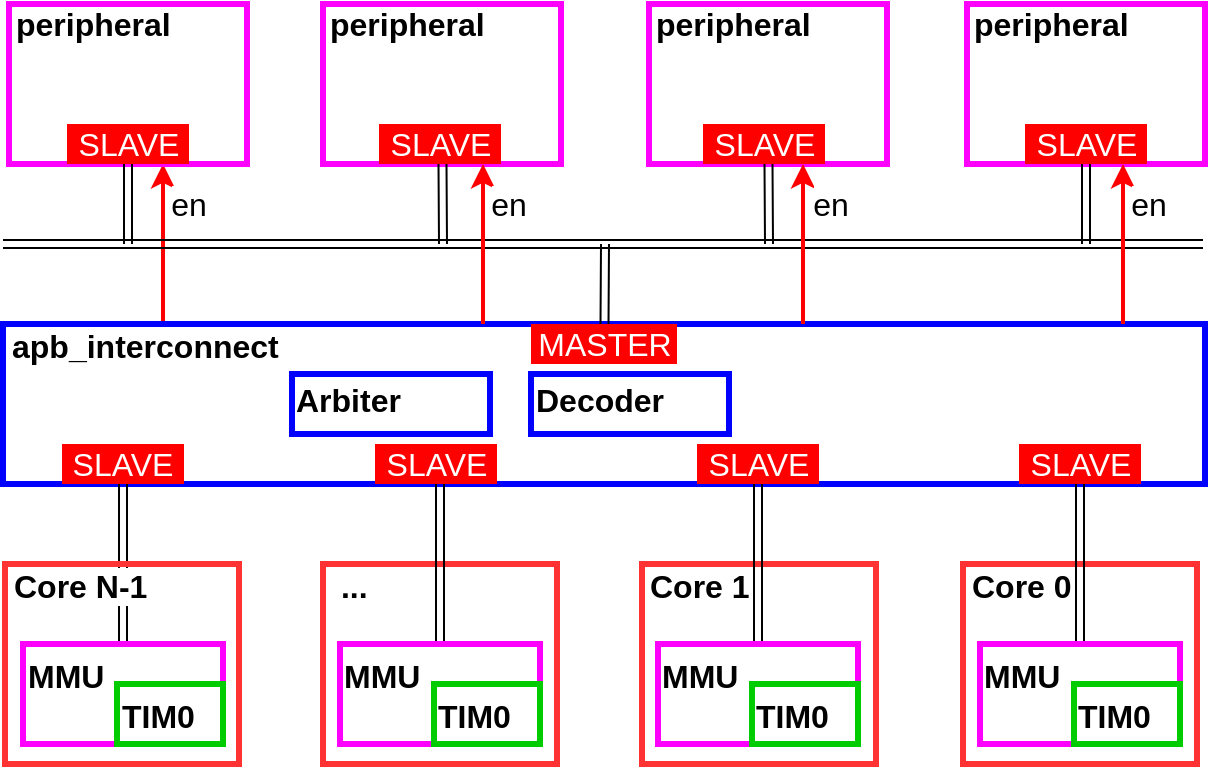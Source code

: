 <mxfile version="11.1.1" type="device"><diagram id="jMuzI6FZQHK99co1HUko" name="Page-1"><mxGraphModel dx="716" dy="400" grid="1" gridSize="10" guides="1" tooltips="1" connect="1" arrows="1" fold="1" page="1" pageScale="1" pageWidth="827" pageHeight="1169" math="0" shadow="0"><root><mxCell id="0"/><mxCell id="1" parent="0"/><mxCell id="OR2mU4QH6HwgOk6xaZ_N-3" value="&amp;nbsp;..." style="rounded=0;whiteSpace=wrap;html=1;strokeColor=#FF3333;strokeWidth=3;fillColor=none;fontSize=16;align=left;fontStyle=1;verticalAlign=top;fontFamily=Helvetica;spacing=4;spacingTop=-7;" parent="1" vertex="1"><mxGeometry x="247.5" y="740" width="117" height="100" as="geometry"/></mxCell><mxCell id="OR2mU4QH6HwgOk6xaZ_N-4" value="Core 1" style="rounded=0;whiteSpace=wrap;html=1;strokeColor=#FF3333;strokeWidth=3;fillColor=none;fontSize=16;align=left;fontStyle=1;verticalAlign=top;fontFamily=Helvetica;spacing=4;spacingTop=-7;" parent="1" vertex="1"><mxGeometry x="407" y="740" width="117" height="100" as="geometry"/></mxCell><mxCell id="OR2mU4QH6HwgOk6xaZ_N-5" value="Core 0" style="rounded=0;whiteSpace=wrap;html=1;strokeColor=#FF3333;strokeWidth=3;fillColor=none;fontSize=16;align=left;fontStyle=1;verticalAlign=top;fontFamily=Helvetica;spacing=4;spacingTop=-7;" parent="1" vertex="1"><mxGeometry x="567.5" y="740" width="117" height="100" as="geometry"/></mxCell><mxCell id="OR2mU4QH6HwgOk6xaZ_N-6" style="rounded=0;orthogonalLoop=1;jettySize=auto;html=1;exitX=0.25;exitY=0;exitDx=0;exitDy=0;fontSize=16;strokeWidth=2;edgeStyle=elbowEdgeStyle;strokeColor=#FF0000;fontFamily=Helvetica;" parent="1" source="OR2mU4QH6HwgOk6xaZ_N-7" target="OR2mU4QH6HwgOk6xaZ_N-8" edge="1"><mxGeometry relative="1" as="geometry"><Array as="points"><mxPoint x="167.5" y="570"/><mxPoint x="177.5" y="600"/><mxPoint x="187.5" y="600"/><mxPoint x="177.5" y="560"/></Array></mxGeometry></mxCell><mxCell id="OR2mU4QH6HwgOk6xaZ_N-92" value="en" style="text;html=1;resizable=0;points=[];align=center;verticalAlign=middle;labelBackgroundColor=#ffffff;fontSize=16;" parent="OR2mU4QH6HwgOk6xaZ_N-6" vertex="1" connectable="0"><mxGeometry x="0.707" y="-2" relative="1" as="geometry"><mxPoint x="10.5" y="-2" as="offset"/></mxGeometry></mxCell><mxCell id="OR2mU4QH6HwgOk6xaZ_N-7" value="apb_interconnect" style="rounded=0;whiteSpace=wrap;html=1;strokeColor=#0000FF;strokeWidth=3;fillColor=none;fontSize=16;align=left;fontStyle=1;verticalAlign=top;fontFamily=Helvetica;spacing=4;spacingTop=-7;" parent="1" vertex="1"><mxGeometry x="87.5" y="620" width="601" height="80" as="geometry"/></mxCell><mxCell id="OR2mU4QH6HwgOk6xaZ_N-8" value="peripheral" style="rounded=0;whiteSpace=wrap;html=1;strokeColor=#FF00FF;strokeWidth=3;fillColor=none;fontSize=16;align=left;fontStyle=1;verticalAlign=top;fontFamily=Helvetica;spacing=3;spacingTop=-7;" parent="1" vertex="1"><mxGeometry x="90.5" y="460" width="119" height="80" as="geometry"/></mxCell><mxCell id="OR2mU4QH6HwgOk6xaZ_N-9" value="peripheral" style="rounded=0;whiteSpace=wrap;html=1;strokeColor=#FF00FF;strokeWidth=3;fillColor=none;fontSize=16;align=left;fontStyle=1;verticalAlign=top;fontFamily=Helvetica;spacing=3;spacingTop=-7;" parent="1" vertex="1"><mxGeometry x="247.5" y="460" width="119" height="80" as="geometry"/></mxCell><mxCell id="OR2mU4QH6HwgOk6xaZ_N-10" value="peripheral" style="rounded=0;whiteSpace=wrap;html=1;strokeColor=#FF00FF;strokeWidth=3;fillColor=none;fontSize=16;align=left;fontStyle=1;verticalAlign=top;fontFamily=Helvetica;spacing=3;spacingTop=-7;" parent="1" vertex="1"><mxGeometry x="410.5" y="460" width="119" height="80" as="geometry"/></mxCell><mxCell id="OR2mU4QH6HwgOk6xaZ_N-11" value="peripheral" style="rounded=0;whiteSpace=wrap;html=1;strokeColor=#FF00FF;strokeWidth=3;fillColor=none;fontSize=16;align=left;fontStyle=1;verticalAlign=top;fontFamily=Helvetica;spacing=3;spacingTop=-7;" parent="1" vertex="1"><mxGeometry x="569.5" y="460" width="119" height="80" as="geometry"/></mxCell><mxCell id="OR2mU4QH6HwgOk6xaZ_N-12" value="" style="shape=link;html=1;fontSize=16;fontFamily=Helvetica;" parent="1" edge="1"><mxGeometry width="50" height="50" relative="1" as="geometry"><mxPoint x="87.5" y="580" as="sourcePoint"/><mxPoint x="687.5" y="580" as="targetPoint"/></mxGeometry></mxCell><mxCell id="OR2mU4QH6HwgOk6xaZ_N-13" value="" style="shape=link;html=1;fontSize=16;entryX=0.5;entryY=0;entryDx=0;entryDy=0;edgeStyle=elbowEdgeStyle;fontFamily=Helvetica;" parent="1" source="OR2mU4QH6HwgOk6xaZ_N-7" target="OR2mU4QH6HwgOk6xaZ_N-25" edge="1"><mxGeometry width="50" height="50" relative="1" as="geometry"><mxPoint x="7.5" y="910" as="sourcePoint"/><mxPoint x="57.5" y="860" as="targetPoint"/></mxGeometry></mxCell><mxCell id="OR2mU4QH6HwgOk6xaZ_N-14" value="" style="shape=link;html=1;fontSize=16;edgeStyle=elbowEdgeStyle;entryX=0.5;entryY=0;entryDx=0;entryDy=0;fontFamily=Helvetica;" parent="1" source="OR2mU4QH6HwgOk6xaZ_N-7" target="OR2mU4QH6HwgOk6xaZ_N-27" edge="1"><mxGeometry width="50" height="50" relative="1" as="geometry"><mxPoint x="156.643" y="710" as="sourcePoint"/><mxPoint x="156.643" y="749.571" as="targetPoint"/></mxGeometry></mxCell><mxCell id="OR2mU4QH6HwgOk6xaZ_N-15" value="" style="shape=link;html=1;fontSize=16;edgeStyle=elbowEdgeStyle;entryX=0.5;entryY=0;entryDx=0;entryDy=0;fontFamily=Helvetica;" parent="1" source="OR2mU4QH6HwgOk6xaZ_N-7" target="OR2mU4QH6HwgOk6xaZ_N-29" edge="1"><mxGeometry width="50" height="50" relative="1" as="geometry"><mxPoint x="316.643" y="710" as="sourcePoint"/><mxPoint x="316.643" y="750" as="targetPoint"/></mxGeometry></mxCell><mxCell id="OR2mU4QH6HwgOk6xaZ_N-16" value="" style="shape=link;html=1;fontSize=16;edgeStyle=elbowEdgeStyle;entryX=0.5;entryY=0;entryDx=0;entryDy=0;fontFamily=Helvetica;" parent="1" source="OR2mU4QH6HwgOk6xaZ_N-7" target="OR2mU4QH6HwgOk6xaZ_N-31" edge="1"><mxGeometry width="50" height="50" relative="1" as="geometry"><mxPoint x="475.214" y="710" as="sourcePoint"/><mxPoint x="475.214" y="750" as="targetPoint"/></mxGeometry></mxCell><mxCell id="OR2mU4QH6HwgOk6xaZ_N-17" value="" style="shape=link;html=1;fontSize=16;fontFamily=Helvetica;" parent="1" target="OR2mU4QH6HwgOk6xaZ_N-8" edge="1"><mxGeometry width="50" height="50" relative="1" as="geometry"><mxPoint x="150" y="580" as="sourcePoint"/><mxPoint x="57.5" y="860" as="targetPoint"/></mxGeometry></mxCell><mxCell id="OR2mU4QH6HwgOk6xaZ_N-18" value="" style="shape=link;html=1;fontSize=16;fontFamily=Helvetica;" parent="1" target="OR2mU4QH6HwgOk6xaZ_N-9" edge="1"><mxGeometry width="50" height="50" relative="1" as="geometry"><mxPoint x="307.5" y="580" as="sourcePoint"/><mxPoint x="158.75" y="550" as="targetPoint"/></mxGeometry></mxCell><mxCell id="OR2mU4QH6HwgOk6xaZ_N-19" value="" style="shape=link;html=1;fontSize=16;fontFamily=Helvetica;" parent="1" target="OR2mU4QH6HwgOk6xaZ_N-10" edge="1"><mxGeometry width="50" height="50" relative="1" as="geometry"><mxPoint x="470.5" y="580" as="sourcePoint"/><mxPoint x="317.25" y="550" as="targetPoint"/></mxGeometry></mxCell><mxCell id="OR2mU4QH6HwgOk6xaZ_N-20" value="" style="shape=link;html=1;fontSize=16;fontFamily=Helvetica;" parent="1" target="OR2mU4QH6HwgOk6xaZ_N-11" edge="1"><mxGeometry width="50" height="50" relative="1" as="geometry"><mxPoint x="629" y="580" as="sourcePoint"/><mxPoint x="327.25" y="560" as="targetPoint"/></mxGeometry></mxCell><mxCell id="OR2mU4QH6HwgOk6xaZ_N-21" value="" style="shape=link;html=1;fontSize=16;fontFamily=Helvetica;" parent="1" source="OR2mU4QH6HwgOk6xaZ_N-7" edge="1"><mxGeometry width="50" height="50" relative="1" as="geometry"><mxPoint x="337.5" y="610" as="sourcePoint"/><mxPoint x="388.5" y="580" as="targetPoint"/></mxGeometry></mxCell><mxCell id="OR2mU4QH6HwgOk6xaZ_N-22" style="rounded=0;orthogonalLoop=1;jettySize=auto;html=1;fontSize=16;strokeWidth=2;edgeStyle=elbowEdgeStyle;strokeColor=#FF0000;fontFamily=Helvetica;" parent="1" source="OR2mU4QH6HwgOk6xaZ_N-7" target="OR2mU4QH6HwgOk6xaZ_N-9" edge="1"><mxGeometry relative="1" as="geometry"><mxPoint x="247.5" y="630" as="sourcePoint"/><mxPoint x="187.5" y="550" as="targetPoint"/><Array as="points"><mxPoint x="327.5" y="570"/><mxPoint x="187.5" y="610"/><mxPoint x="197.5" y="610"/><mxPoint x="187.5" y="570"/></Array></mxGeometry></mxCell><mxCell id="OR2mU4QH6HwgOk6xaZ_N-91" value="en" style="text;html=1;resizable=0;points=[];align=center;verticalAlign=middle;labelBackgroundColor=#ffffff;fontSize=16;" parent="OR2mU4QH6HwgOk6xaZ_N-22" vertex="1" connectable="0"><mxGeometry x="0.54" relative="1" as="geometry"><mxPoint x="12.5" y="1.5" as="offset"/></mxGeometry></mxCell><mxCell id="OR2mU4QH6HwgOk6xaZ_N-23" value="en" style="rounded=0;orthogonalLoop=1;jettySize=auto;html=1;fontSize=16;strokeWidth=2;edgeStyle=elbowEdgeStyle;strokeColor=#FF0000;fontFamily=Helvetica;" parent="1" source="OR2mU4QH6HwgOk6xaZ_N-7" target="OR2mU4QH6HwgOk6xaZ_N-10" edge="1"><mxGeometry x="0.5" y="-12" relative="1" as="geometry"><mxPoint x="257.5" y="640" as="sourcePoint"/><mxPoint x="197.5" y="560" as="targetPoint"/><Array as="points"><mxPoint x="487.5" y="580"/><mxPoint x="197.5" y="620"/><mxPoint x="207.5" y="620"/><mxPoint x="197.5" y="580"/></Array><mxPoint x="1" as="offset"/></mxGeometry></mxCell><mxCell id="OR2mU4QH6HwgOk6xaZ_N-24" style="rounded=0;orthogonalLoop=1;jettySize=auto;html=1;fontSize=16;strokeWidth=2;edgeStyle=elbowEdgeStyle;strokeColor=#FF0000;fontFamily=Helvetica;" parent="1" source="OR2mU4QH6HwgOk6xaZ_N-7" target="OR2mU4QH6HwgOk6xaZ_N-11" edge="1"><mxGeometry relative="1" as="geometry"><mxPoint x="267.5" y="650" as="sourcePoint"/><mxPoint x="207.5" y="570" as="targetPoint"/><Array as="points"><mxPoint x="647.5" y="590"/><mxPoint x="207.5" y="630"/><mxPoint x="217.5" y="630"/><mxPoint x="207.5" y="590"/></Array></mxGeometry></mxCell><mxCell id="OR2mU4QH6HwgOk6xaZ_N-90" value="en" style="text;html=1;resizable=0;points=[];align=center;verticalAlign=middle;labelBackgroundColor=#ffffff;fontSize=16;" parent="OR2mU4QH6HwgOk6xaZ_N-24" vertex="1" connectable="0"><mxGeometry x="0.37" relative="1" as="geometry"><mxPoint x="12.5" y="-5" as="offset"/></mxGeometry></mxCell><mxCell id="OR2mU4QH6HwgOk6xaZ_N-27" value="MMU" style="rounded=0;whiteSpace=wrap;html=1;strokeColor=#FF00FF;strokeWidth=3;fillColor=none;fontSize=16;align=left;fontStyle=1;verticalAlign=top;fontFamily=Helvetica;" parent="1" vertex="1"><mxGeometry x="256" y="780" width="100" height="50" as="geometry"/></mxCell><mxCell id="OR2mU4QH6HwgOk6xaZ_N-28" value="TIM0" style="rounded=0;whiteSpace=wrap;html=1;strokeColor=#00CC00;strokeWidth=3;fillColor=none;fontSize=16;align=left;fontStyle=1;verticalAlign=top;fontFamily=Helvetica;" parent="1" vertex="1"><mxGeometry x="303" y="800" width="53" height="30" as="geometry"/></mxCell><mxCell id="OR2mU4QH6HwgOk6xaZ_N-29" value="MMU" style="rounded=0;whiteSpace=wrap;html=1;strokeColor=#FF00FF;strokeWidth=3;fillColor=none;fontSize=16;align=left;fontStyle=1;verticalAlign=top;fontFamily=Helvetica;" parent="1" vertex="1"><mxGeometry x="415" y="780" width="100" height="50" as="geometry"/></mxCell><mxCell id="OR2mU4QH6HwgOk6xaZ_N-30" value="TIM0" style="rounded=0;whiteSpace=wrap;html=1;strokeColor=#00CC00;strokeWidth=3;fillColor=none;fontSize=16;align=left;fontStyle=1;verticalAlign=top;fontFamily=Helvetica;" parent="1" vertex="1"><mxGeometry x="462" y="800" width="53" height="30" as="geometry"/></mxCell><mxCell id="OR2mU4QH6HwgOk6xaZ_N-31" value="MMU" style="rounded=0;whiteSpace=wrap;html=1;strokeColor=#FF00FF;strokeWidth=3;fillColor=none;fontSize=16;align=left;fontStyle=1;verticalAlign=top;fontFamily=Helvetica;" parent="1" vertex="1"><mxGeometry x="576" y="780" width="100" height="50" as="geometry"/></mxCell><mxCell id="OR2mU4QH6HwgOk6xaZ_N-32" value="TIM0" style="rounded=0;whiteSpace=wrap;html=1;strokeColor=#00CC00;strokeWidth=3;fillColor=none;fontSize=16;align=left;fontStyle=1;verticalAlign=top;fontFamily=Helvetica;" parent="1" vertex="1"><mxGeometry x="623" y="800" width="53" height="30" as="geometry"/></mxCell><mxCell id="OR2mU4QH6HwgOk6xaZ_N-25" value="MMU" style="rounded=0;whiteSpace=wrap;html=1;strokeColor=#FF00FF;strokeWidth=3;fillColor=none;fontSize=16;align=left;fontStyle=1;verticalAlign=top;fontFamily=Helvetica;" parent="1" vertex="1"><mxGeometry x="97.5" y="780" width="100" height="50" as="geometry"/></mxCell><mxCell id="OR2mU4QH6HwgOk6xaZ_N-26" value="TIM0" style="rounded=0;whiteSpace=wrap;html=1;strokeColor=#00CC00;strokeWidth=3;fillColor=none;fontSize=16;align=left;fontStyle=1;verticalAlign=top;fontFamily=Helvetica;" parent="1" vertex="1"><mxGeometry x="144.5" y="800" width="53" height="30" as="geometry"/></mxCell><mxCell id="OR2mU4QH6HwgOk6xaZ_N-2" value="Core N-1" style="rounded=0;whiteSpace=wrap;html=1;strokeColor=#FF3333;strokeWidth=3;fillColor=none;fontSize=16;align=left;fontStyle=1;verticalAlign=top;fontFamily=Helvetica;labelBackgroundColor=#ffffff;spacing=4;spacingTop=-7;" parent="1" vertex="1"><mxGeometry x="88.5" y="740" width="117" height="100" as="geometry"/></mxCell><mxCell id="XdiR-uza7Oi5XUMfdLEk-8" value="SLAVE" style="rounded=0;whiteSpace=wrap;html=1;strokeColor=none;strokeWidth=3;fillColor=#FF0000;fontSize=16;align=center;fontStyle=0;fontFamily=Helvetica;fontColor=#FFFFFF;" parent="1" vertex="1"><mxGeometry x="598.5" y="520" width="61" height="20" as="geometry"/></mxCell><mxCell id="XdiR-uza7Oi5XUMfdLEk-9" value="SLAVE" style="rounded=0;whiteSpace=wrap;html=1;strokeColor=none;strokeWidth=3;fillColor=#FF0000;fontSize=16;align=center;fontStyle=0;fontFamily=Helvetica;fontColor=#FFFFFF;" parent="1" vertex="1"><mxGeometry x="437.5" y="520" width="61" height="20" as="geometry"/></mxCell><mxCell id="XdiR-uza7Oi5XUMfdLEk-10" value="SLAVE" style="rounded=0;whiteSpace=wrap;html=1;strokeColor=none;strokeWidth=3;fillColor=#FF0000;fontSize=16;align=center;fontStyle=0;fontFamily=Helvetica;fontColor=#FFFFFF;" parent="1" vertex="1"><mxGeometry x="275.5" y="520" width="61" height="20" as="geometry"/></mxCell><mxCell id="XdiR-uza7Oi5XUMfdLEk-11" value="SLAVE" style="rounded=0;whiteSpace=wrap;html=1;strokeColor=none;strokeWidth=3;fillColor=#FF0000;fontSize=16;align=center;fontStyle=0;fontFamily=Helvetica;fontColor=#FFFFFF;" parent="1" vertex="1"><mxGeometry x="119.5" y="520" width="61" height="20" as="geometry"/></mxCell><mxCell id="XdiR-uza7Oi5XUMfdLEk-12" value="SLAVE" style="rounded=0;whiteSpace=wrap;html=1;strokeColor=none;strokeWidth=3;fillColor=#FF0000;fontSize=16;align=center;fontStyle=0;fontFamily=Helvetica;fontColor=#FFFFFF;" parent="1" vertex="1"><mxGeometry x="595.5" y="680" width="61" height="20" as="geometry"/></mxCell><mxCell id="XdiR-uza7Oi5XUMfdLEk-14" value="SLAVE" style="rounded=0;whiteSpace=wrap;html=1;strokeColor=none;strokeWidth=3;fillColor=#FF0000;fontSize=16;align=center;fontStyle=0;fontFamily=Helvetica;fontColor=#FFFFFF;" parent="1" vertex="1"><mxGeometry x="273.5" y="680" width="61" height="20" as="geometry"/></mxCell><mxCell id="XdiR-uza7Oi5XUMfdLEk-15" value="SLAVE" style="rounded=0;whiteSpace=wrap;html=1;strokeColor=none;strokeWidth=3;fillColor=#FF0000;fontSize=16;align=center;fontStyle=0;fontFamily=Helvetica;fontColor=#FFFFFF;" parent="1" vertex="1"><mxGeometry x="434.5" y="680" width="61" height="20" as="geometry"/></mxCell><mxCell id="XdiR-uza7Oi5XUMfdLEk-16" value="SLAVE" style="rounded=0;whiteSpace=wrap;html=1;strokeColor=none;strokeWidth=3;fillColor=#FF0000;fontSize=16;align=center;fontStyle=0;fontFamily=Helvetica;fontColor=#FFFFFF;" parent="1" vertex="1"><mxGeometry x="117" y="680" width="61" height="20" as="geometry"/></mxCell><mxCell id="XdiR-uza7Oi5XUMfdLEk-17" value="MASTER" style="rounded=0;whiteSpace=wrap;html=1;strokeColor=none;strokeWidth=3;fillColor=#FF0000;fontSize=16;align=center;fontStyle=0;fontFamily=Helvetica;fontColor=#FFFFFF;" parent="1" vertex="1"><mxGeometry x="351.5" y="620" width="73" height="20" as="geometry"/></mxCell><mxCell id="s5IwDuVDMfO1wQen082q-3" value="Arbiter" style="rounded=0;whiteSpace=wrap;html=1;strokeColor=#0000FF;align=left;strokeWidth=3;fontStyle=1;verticalAlign=top;spacing=2;spacingTop=-3;fontSize=16;" vertex="1" parent="1"><mxGeometry x="232" y="645" width="99" height="30" as="geometry"/></mxCell><mxCell id="s5IwDuVDMfO1wQen082q-4" value="Decoder" style="rounded=0;whiteSpace=wrap;html=1;strokeColor=#0000FF;align=left;strokeWidth=3;fontStyle=1;verticalAlign=top;spacing=2;spacingTop=-3;fontSize=16;" vertex="1" parent="1"><mxGeometry x="351.5" y="645" width="99" height="30" as="geometry"/></mxCell></root></mxGraphModel></diagram></mxfile>